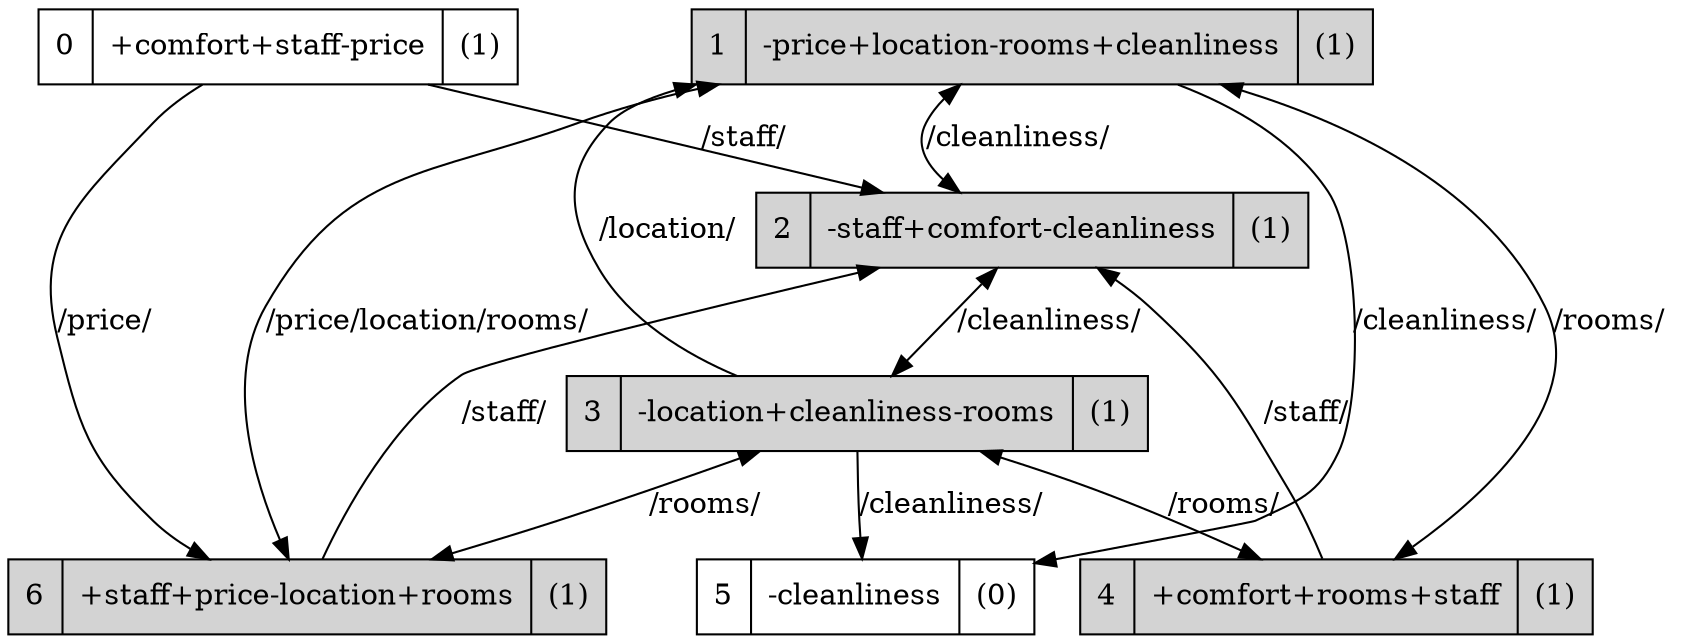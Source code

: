 strict digraph G {
1 [shape=record, label="1 | -price+location-rooms+cleanliness| (1)", style=filled, fillcolor=lightgray];
0 [shape=record, label="0 | +comfort+staff-price| (1)"];
3 [shape=record, label="3 | -location+cleanliness-rooms| (1)", style=filled, fillcolor=lightgray];
2 [shape=record, label="2 | -staff+comfort-cleanliness| (1)", style=filled, fillcolor=lightgray];
5 [shape=record, label="5 | -cleanliness| (0)"];
4 [style=filled, label="4 | +comfort+rooms+staff| (1)", shape=record, fillcolor=lightgray];
6 [shape=record, label="6 | +staff+price-location+rooms| (1)", style=filled, fillcolor=lightgray];
1 -> 2  [dir=both, label="/cleanliness/"];
1 -> 5  [label="/cleanliness/"];
1 -> 4  [dir=both, label="/rooms/"];
1 -> 6  [dir=both, label="/price/location/rooms/"];
0 -> 2  [label="/staff/"];
0 -> 6  [label="/price/"];
3 -> 1  [label="/location/"];
3 -> 2  [color=transparent];
3 -> 5  [label="/cleanliness/"];
3 -> 4  [dir=both, label="/rooms/"];
3 -> 6  [dir=both, label="/rooms/"];
2 -> 1  [color=transparent];
2 -> 3  [dir=both, label="/cleanliness/"];
4 -> 1  [color=transparent];
4 -> 3  [color=transparent];
4 -> 2  [label="/staff/"];
6 -> 1  [color=transparent];
6 -> 3  [color=transparent];
6 -> 2  [label="/staff/"];
}
